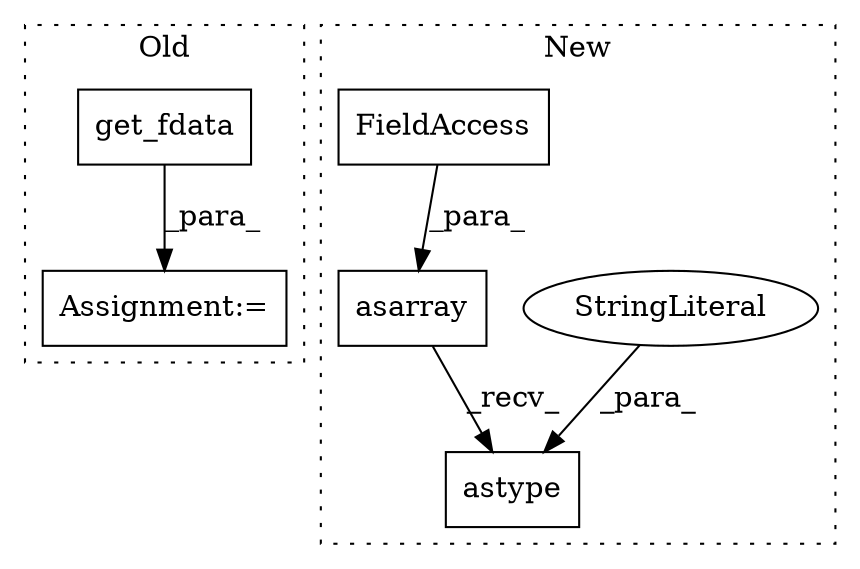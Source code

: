 digraph G {
subgraph cluster0 {
1 [label="get_fdata" a="32" s="1590" l="11" shape="box"];
4 [label="Assignment:=" a="7" s="1585" l="1" shape="box"];
label = "Old";
style="dotted";
}
subgraph cluster1 {
2 [label="astype" a="32" s="1597,1613" l="7,1" shape="box"];
3 [label="StringLiteral" a="45" s="1604" l="9" shape="ellipse"];
5 [label="asarray" a="32" s="1576,1595" l="8,1" shape="box"];
6 [label="FieldAccess" a="22" s="1584" l="11" shape="box"];
label = "New";
style="dotted";
}
1 -> 4 [label="_para_"];
3 -> 2 [label="_para_"];
5 -> 2 [label="_recv_"];
6 -> 5 [label="_para_"];
}
